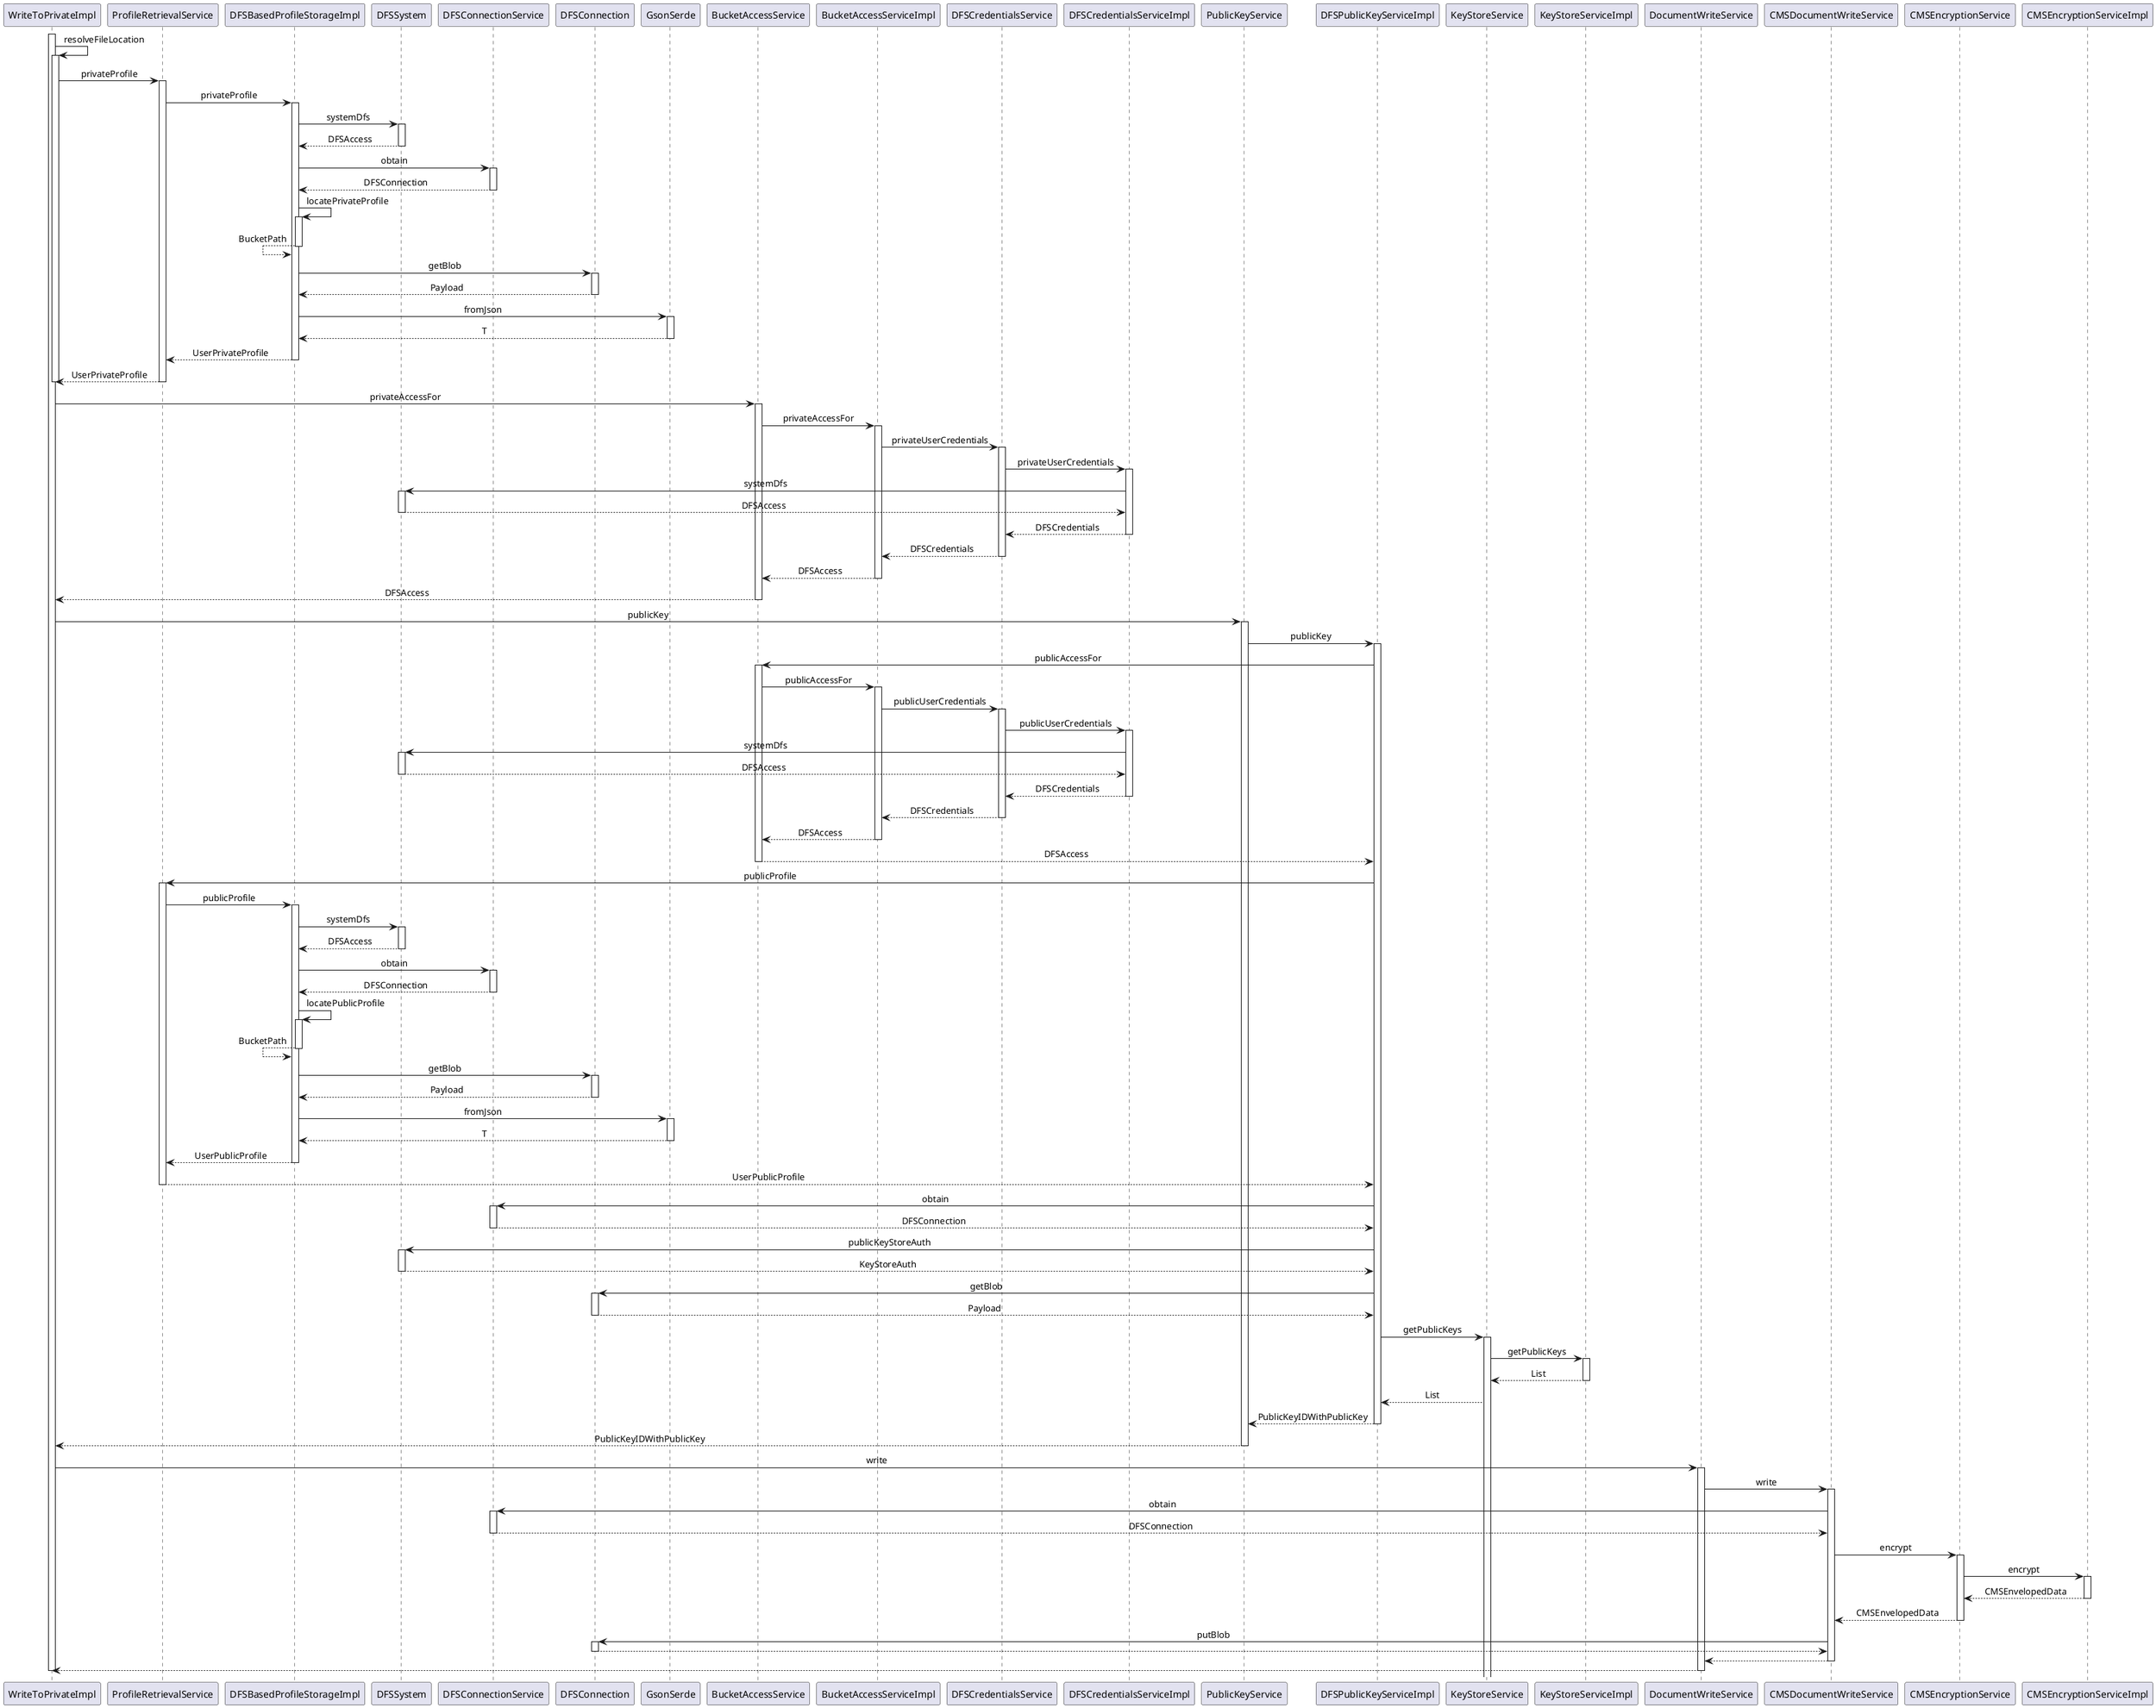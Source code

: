 @startuml

skinparam SequenceMessageAlign center

activate WriteToPrivateImpl
' de.adorsys.datasafe.business.impl.privatestore.actions.WriteToPrivateImpl
WriteToPrivateImpl -> WriteToPrivateImpl : resolveFileLocation

activate WriteToPrivateImpl
' de.adorsys.datasafe.business.impl.privatestore.actions.WriteToPrivateImpl
WriteToPrivateImpl -> ProfileRetrievalService : privateProfile

activate ProfileRetrievalService
' de.adorsys.datasafe.business.api.directory.profile.operations.ProfileRetrievalService
ProfileRetrievalService -> DFSBasedProfileStorageImpl : privateProfile

activate DFSBasedProfileStorageImpl
' de.adorsys.datasafe.business.impl.profile.DFSBasedProfileStorageImpl
DFSBasedProfileStorageImpl -> DFSSystem : systemDfs

activate DFSSystem
' de.adorsys.datasafe.business.impl.profile.DFSSystem
DFSBasedProfileStorageImpl <-- DFSSystem : DFSAccess
deactivate DFSSystem

' de.adorsys.datasafe.business.impl.profile.DFSBasedProfileStorageImpl
DFSBasedProfileStorageImpl -> DFSConnectionService : obtain

activate DFSConnectionService
' de.adorsys.datasafe.business.api.storage.dfs.DFSConnectionService
DFSBasedProfileStorageImpl <-- DFSConnectionService : DFSConnection
deactivate DFSConnectionService

' de.adorsys.datasafe.business.impl.profile.DFSBasedProfileStorageImpl
DFSBasedProfileStorageImpl -> DFSBasedProfileStorageImpl : locatePrivateProfile

activate DFSBasedProfileStorageImpl
' de.adorsys.datasafe.business.impl.profile.DFSBasedProfileStorageImpl
DFSBasedProfileStorageImpl <-- DFSBasedProfileStorageImpl : BucketPath
deactivate DFSBasedProfileStorageImpl

' de.adorsys.datasafe.business.impl.profile.DFSBasedProfileStorageImpl
DFSBasedProfileStorageImpl -> DFSConnection : getBlob

activate DFSConnection
' de.adorsys.dfs.connection.api.service.api.DFSConnection
DFSBasedProfileStorageImpl <-- DFSConnection : Payload
deactivate DFSConnection

' de.adorsys.datasafe.business.impl.profile.DFSBasedProfileStorageImpl
DFSBasedProfileStorageImpl -> GsonSerde : fromJson

activate GsonSerde
' de.adorsys.datasafe.business.impl.serde.GsonSerde
DFSBasedProfileStorageImpl <-- GsonSerde : T
deactivate GsonSerde

' de.adorsys.datasafe.business.impl.profile.DFSBasedProfileStorageImpl
ProfileRetrievalService <-- DFSBasedProfileStorageImpl : UserPrivateProfile
deactivate DFSBasedProfileStorageImpl

' de.adorsys.datasafe.business.api.directory.profile.operations.ProfileRetrievalService
WriteToPrivateImpl <-- ProfileRetrievalService : UserPrivateProfile
deactivate ProfileRetrievalService

deactivate WriteToPrivateImpl

' de.adorsys.datasafe.business.impl.privatestore.actions.WriteToPrivateImpl
WriteToPrivateImpl -> BucketAccessService : privateAccessFor

activate BucketAccessService
' de.adorsys.datasafe.business.api.storage.dfs.BucketAccessService
BucketAccessService -> BucketAccessServiceImpl : privateAccessFor

activate BucketAccessServiceImpl
' de.adorsys.datasafe.business.impl.credentials.BucketAccessServiceImpl
BucketAccessServiceImpl -> DFSCredentialsService : privateUserCredentials

activate DFSCredentialsService
' de.adorsys.datasafe.business.api.storage.dfs.credentials.DFSCredentialsService
DFSCredentialsService -> DFSCredentialsServiceImpl : privateUserCredentials

activate DFSCredentialsServiceImpl
' de.adorsys.datasafe.business.impl.credentials.SystemCredentialsServiceImpl
DFSCredentialsServiceImpl -> DFSSystem : systemDfs

activate DFSSystem
' de.adorsys.datasafe.business.impl.profile.DFSSystem
DFSCredentialsServiceImpl <-- DFSSystem : DFSAccess
deactivate DFSSystem

' de.adorsys.datasafe.business.impl.credentials.SystemCredentialsServiceImpl
DFSCredentialsService <-- DFSCredentialsServiceImpl : DFSCredentials
deactivate DFSCredentialsServiceImpl

' de.adorsys.datasafe.business.api.storage.dfs.credentials.DFSCredentialsService
BucketAccessServiceImpl <-- DFSCredentialsService : DFSCredentials
deactivate DFSCredentialsService

' de.adorsys.datasafe.business.impl.credentials.BucketAccessServiceImpl
BucketAccessService <-- BucketAccessServiceImpl : DFSAccess
deactivate BucketAccessServiceImpl

' de.adorsys.datasafe.business.api.storage.dfs.BucketAccessService
WriteToPrivateImpl <-- BucketAccessService : DFSAccess
deactivate BucketAccessService

' de.adorsys.datasafe.business.impl.privatestore.actions.WriteToPrivateImpl
WriteToPrivateImpl -> PublicKeyService : publicKey

activate PublicKeyService
' de.adorsys.datasafe.business.api.directory.profile.keys.PublicKeyService
PublicKeyService -> DFSPublicKeyServiceImpl : publicKey

activate DFSPublicKeyServiceImpl
' de.adorsys.datasafe.business.impl.credentials.DFSPublicKeyServiceImpl
DFSPublicKeyServiceImpl -> BucketAccessService : publicAccessFor

activate BucketAccessService
' de.adorsys.datasafe.business.api.storage.dfs.BucketAccessService
BucketAccessService -> BucketAccessServiceImpl : publicAccessFor

activate BucketAccessServiceImpl
' de.adorsys.datasafe.business.impl.credentials.BucketAccessServiceImpl
BucketAccessServiceImpl -> DFSCredentialsService : publicUserCredentials

activate DFSCredentialsService
' de.adorsys.datasafe.business.api.storage.dfs.credentials.DFSCredentialsService
DFSCredentialsService -> DFSCredentialsServiceImpl : publicUserCredentials

activate DFSCredentialsServiceImpl
' de.adorsys.datasafe.business.impl.credentials.SystemCredentialsServiceImpl
DFSCredentialsServiceImpl -> DFSSystem : systemDfs

activate DFSSystem
' de.adorsys.datasafe.business.impl.profile.DFSSystem
DFSCredentialsServiceImpl <-- DFSSystem : DFSAccess
deactivate DFSSystem

' de.adorsys.datasafe.business.impl.credentials.SystemCredentialsServiceImpl
DFSCredentialsService <-- DFSCredentialsServiceImpl : DFSCredentials
deactivate DFSCredentialsServiceImpl

' de.adorsys.datasafe.business.api.storage.dfs.credentials.DFSCredentialsService
BucketAccessServiceImpl <-- DFSCredentialsService : DFSCredentials
deactivate DFSCredentialsService

' de.adorsys.datasafe.business.impl.credentials.BucketAccessServiceImpl
BucketAccessService <-- BucketAccessServiceImpl : DFSAccess
deactivate BucketAccessServiceImpl

' de.adorsys.datasafe.business.api.storage.dfs.BucketAccessService
DFSPublicKeyServiceImpl <-- BucketAccessService : DFSAccess
deactivate BucketAccessService

' de.adorsys.datasafe.business.impl.credentials.DFSPublicKeyServiceImpl
DFSPublicKeyServiceImpl -> ProfileRetrievalService : publicProfile

activate ProfileRetrievalService
' de.adorsys.datasafe.business.api.directory.profile.operations.ProfileRetrievalService
ProfileRetrievalService -> DFSBasedProfileStorageImpl : publicProfile

activate DFSBasedProfileStorageImpl
' de.adorsys.datasafe.business.impl.profile.DFSBasedProfileStorageImpl
DFSBasedProfileStorageImpl -> DFSSystem : systemDfs

activate DFSSystem
' de.adorsys.datasafe.business.impl.profile.DFSSystem
DFSBasedProfileStorageImpl <-- DFSSystem : DFSAccess
deactivate DFSSystem

' de.adorsys.datasafe.business.impl.profile.DFSBasedProfileStorageImpl
DFSBasedProfileStorageImpl -> DFSConnectionService : obtain

activate DFSConnectionService
' de.adorsys.datasafe.business.api.storage.dfs.DFSConnectionService
DFSBasedProfileStorageImpl <-- DFSConnectionService : DFSConnection
deactivate DFSConnectionService

' de.adorsys.datasafe.business.impl.profile.DFSBasedProfileStorageImpl
DFSBasedProfileStorageImpl -> DFSBasedProfileStorageImpl : locatePublicProfile

activate DFSBasedProfileStorageImpl
' de.adorsys.datasafe.business.impl.profile.DFSBasedProfileStorageImpl
DFSBasedProfileStorageImpl <-- DFSBasedProfileStorageImpl : BucketPath
deactivate DFSBasedProfileStorageImpl

' de.adorsys.datasafe.business.impl.profile.DFSBasedProfileStorageImpl
DFSBasedProfileStorageImpl -> DFSConnection : getBlob

activate DFSConnection
' de.adorsys.dfs.connection.api.service.api.DFSConnection
DFSBasedProfileStorageImpl <-- DFSConnection : Payload
deactivate DFSConnection

' de.adorsys.datasafe.business.impl.profile.DFSBasedProfileStorageImpl
DFSBasedProfileStorageImpl -> GsonSerde : fromJson

activate GsonSerde
' de.adorsys.datasafe.business.impl.serde.GsonSerde
DFSBasedProfileStorageImpl <-- GsonSerde : T
deactivate GsonSerde

' de.adorsys.datasafe.business.impl.profile.DFSBasedProfileStorageImpl
ProfileRetrievalService <-- DFSBasedProfileStorageImpl : UserPublicProfile
deactivate DFSBasedProfileStorageImpl

' de.adorsys.datasafe.business.api.directory.profile.operations.ProfileRetrievalService
DFSPublicKeyServiceImpl <-- ProfileRetrievalService : UserPublicProfile
deactivate ProfileRetrievalService

' de.adorsys.datasafe.business.impl.credentials.DFSPublicKeyServiceImpl
DFSPublicKeyServiceImpl -> DFSConnectionService : obtain

activate DFSConnectionService
' de.adorsys.datasafe.business.api.storage.dfs.DFSConnectionService
DFSPublicKeyServiceImpl <-- DFSConnectionService : DFSConnection
deactivate DFSConnectionService

' de.adorsys.datasafe.business.impl.credentials.DFSPublicKeyServiceImpl
DFSPublicKeyServiceImpl -> DFSSystem : publicKeyStoreAuth

activate DFSSystem
' de.adorsys.datasafe.business.impl.profile.DFSSystem
DFSPublicKeyServiceImpl <-- DFSSystem : KeyStoreAuth
deactivate DFSSystem

' de.adorsys.datasafe.business.impl.credentials.DFSPublicKeyServiceImpl
DFSPublicKeyServiceImpl -> DFSConnection : getBlob

activate DFSConnection
' de.adorsys.dfs.connection.api.service.api.DFSConnection
DFSPublicKeyServiceImpl <-- DFSConnection : Payload
deactivate DFSConnection

' de.adorsys.datasafe.business.impl.credentials.DFSPublicKeyServiceImpl
DFSPublicKeyServiceImpl -> KeyStoreService : getPublicKeys

activate KeyStoreService
' de.adorsys.datasafe.business.api.encryption.keystore.KeyStoreService
KeyStoreService -> KeyStoreServiceImpl : getPublicKeys

activate KeyStoreServiceImpl
' de.adorsys.datasafe.business.impl.keystore.service.KeyStoreServiceImpl
KeyStoreService <-- KeyStoreServiceImpl : List
deactivate KeyStoreServiceImpl

' de.adorsys.datasafe.business.api.encryption.keystore.KeyStoreService
DFSPublicKeyServiceImpl <-- KeyStoreService : List

' de.adorsys.datasafe.business.impl.credentials.DFSPublicKeyServiceImpl
PublicKeyService <-- DFSPublicKeyServiceImpl : PublicKeyIDWithPublicKey
deactivate DFSPublicKeyServiceImpl

' de.adorsys.datasafe.business.api.directory.profile.keys.PublicKeyService
WriteToPrivateImpl <-- PublicKeyService : PublicKeyIDWithPublicKey
deactivate PublicKeyService

' de.adorsys.datasafe.business.impl.privatestore.actions.WriteToPrivateImpl
WriteToPrivateImpl -> DocumentWriteService : write

activate DocumentWriteService
' de.adorsys.datasafe.business.api.storage.document.DocumentWriteService
DocumentWriteService -> CMSDocumentWriteService : write

activate CMSDocumentWriteService
' de.adorsys.datasafe.business.impl.document.cms.CMSDocumentWriteService
CMSDocumentWriteService -> DFSConnectionService : obtain

activate DFSConnectionService
' de.adorsys.datasafe.business.api.storage.dfs.DFSConnectionService
CMSDocumentWriteService <-- DFSConnectionService : DFSConnection
deactivate DFSConnectionService

' de.adorsys.datasafe.business.impl.document.cms.CMSDocumentWriteService
CMSDocumentWriteService -> CMSEncryptionService : encrypt

activate CMSEncryptionService
' de.adorsys.datasafe.business.api.encryption.cmsencryption.CMSEncryptionService
CMSEncryptionService -> CMSEncryptionServiceImpl : encrypt

activate CMSEncryptionServiceImpl
' de.adorsys.datasafe.business.impl.cmsencryption.services.CMSEncryptionServiceImpl
CMSEncryptionService <-- CMSEncryptionServiceImpl : CMSEnvelopedData
deactivate CMSEncryptionServiceImpl

' de.adorsys.datasafe.business.api.encryption.cmsencryption.CMSEncryptionService
CMSDocumentWriteService <-- CMSEncryptionService : CMSEnvelopedData
deactivate CMSEncryptionService

' de.adorsys.datasafe.business.impl.document.cms.CMSDocumentWriteService
CMSDocumentWriteService -> DFSConnection : putBlob

activate DFSConnection
' de.adorsys.dfs.connection.api.service.api.DFSConnection
CMSDocumentWriteService <-- DFSConnection :  
deactivate DFSConnection

' de.adorsys.datasafe.business.impl.document.cms.CMSDocumentWriteService
DocumentWriteService <-- CMSDocumentWriteService :  
deactivate CMSDocumentWriteService

' de.adorsys.datasafe.business.api.storage.document.DocumentWriteService
WriteToPrivateImpl <-- DocumentWriteService :  
deactivate DocumentWriteService

deactivate WriteToPrivateImpl

@enduml
